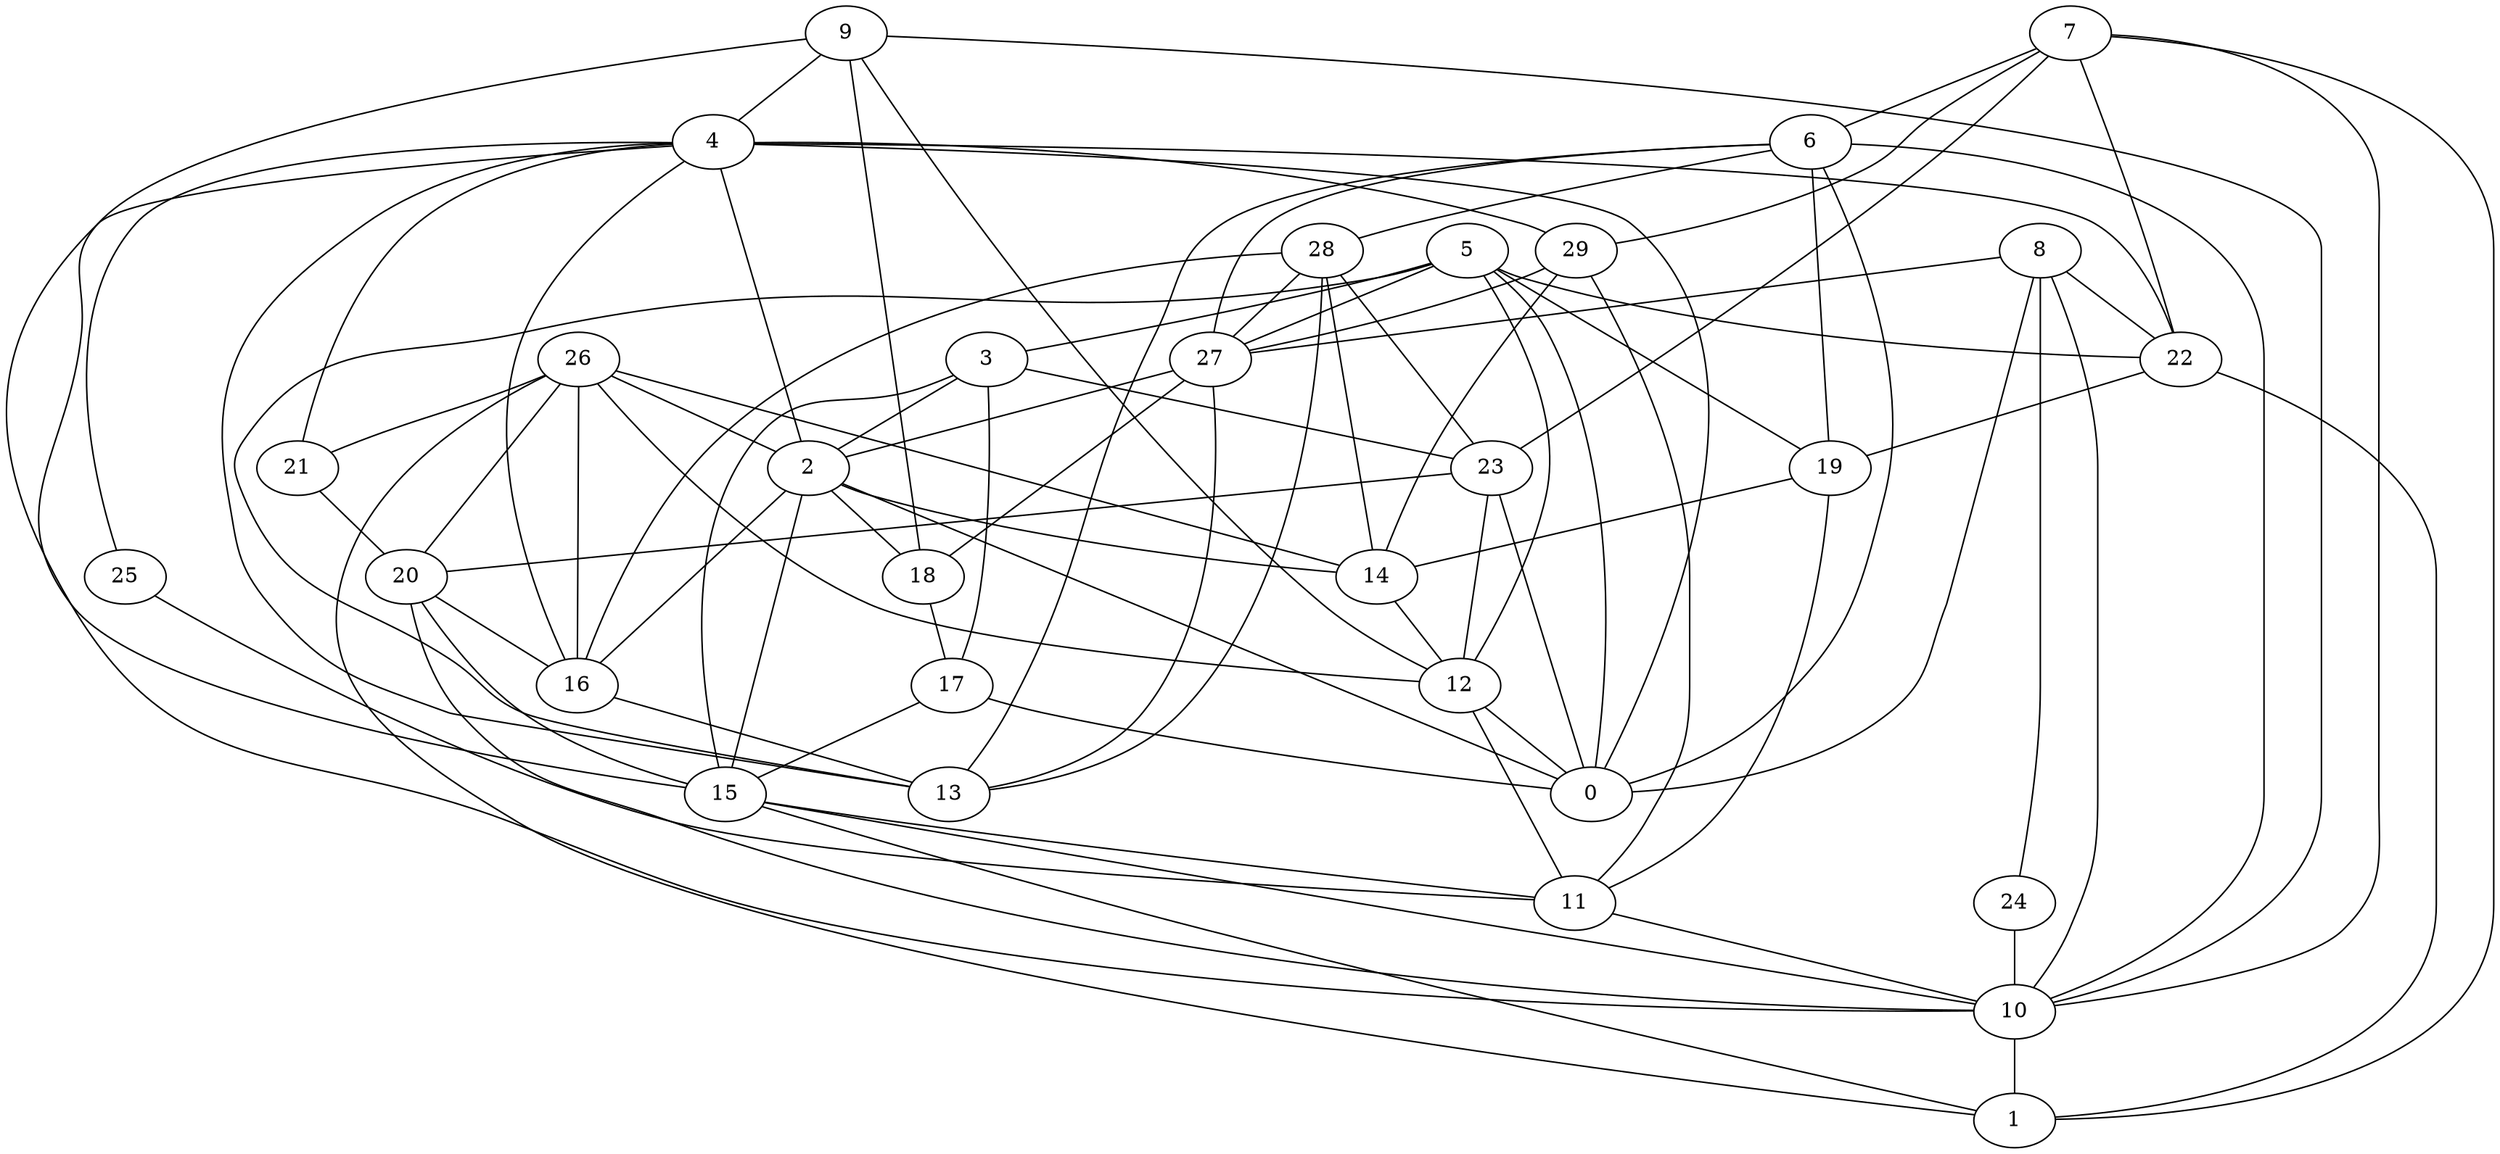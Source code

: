 digraph GG_graph {

subgraph G_graph {
edge [color = black]
"29" -> "11" [dir = none]
"15" -> "10" [dir = none]
"3" -> "23" [dir = none]
"3" -> "17" [dir = none]
"3" -> "2" [dir = none]
"6" -> "13" [dir = none]
"6" -> "10" [dir = none]
"19" -> "11" [dir = none]
"11" -> "10" [dir = none]
"26" -> "21" [dir = none]
"26" -> "2" [dir = none]
"26" -> "14" [dir = none]
"26" -> "20" [dir = none]
"26" -> "12" [dir = none]
"27" -> "18" [dir = none]
"2" -> "18" [dir = none]
"4" -> "22" [dir = none]
"4" -> "25" [dir = none]
"4" -> "0" [dir = none]
"4" -> "10" [dir = none]
"9" -> "4" [dir = none]
"9" -> "12" [dir = none]
"28" -> "16" [dir = none]
"28" -> "13" [dir = none]
"10" -> "1" [dir = none]
"7" -> "10" [dir = none]
"24" -> "10" [dir = none]
"5" -> "22" [dir = none]
"8" -> "24" [dir = none]
"20" -> "10" [dir = none]
"5" -> "3" [dir = none]
"12" -> "11" [dir = none]
"4" -> "29" [dir = none]
"12" -> "0" [dir = none]
"9" -> "10" [dir = none]
"2" -> "0" [dir = none]
"28" -> "14" [dir = none]
"4" -> "13" [dir = none]
"7" -> "22" [dir = none]
"23" -> "12" [dir = none]
"23" -> "20" [dir = none]
"27" -> "13" [dir = none]
"6" -> "27" [dir = none]
"15" -> "11" [dir = none]
"17" -> "0" [dir = none]
"5" -> "27" [dir = none]
"28" -> "27" [dir = none]
"14" -> "12" [dir = none]
"4" -> "2" [dir = none]
"27" -> "2" [dir = none]
"17" -> "15" [dir = none]
"7" -> "1" [dir = none]
"29" -> "27" [dir = none]
"2" -> "16" [dir = none]
"7" -> "23" [dir = none]
"4" -> "16" [dir = none]
"7" -> "6" [dir = none]
"2" -> "15" [dir = none]
"26" -> "1" [dir = none]
"3" -> "15" [dir = none]
"8" -> "22" [dir = none]
"5" -> "0" [dir = none]
"15" -> "1" [dir = none]
"4" -> "21" [dir = none]
"6" -> "19" [dir = none]
"5" -> "12" [dir = none]
"9" -> "15" [dir = none]
"16" -> "13" [dir = none]
"5" -> "13" [dir = none]
"2" -> "14" [dir = none]
"21" -> "20" [dir = none]
"18" -> "17" [dir = none]
"9" -> "18" [dir = none]
"5" -> "19" [dir = none]
"22" -> "19" [dir = none]
"26" -> "16" [dir = none]
"6" -> "0" [dir = none]
"8" -> "0" [dir = none]
"20" -> "15" [dir = none]
"29" -> "14" [dir = none]
"6" -> "28" [dir = none]
"23" -> "0" [dir = none]
"7" -> "29" [dir = none]
"8" -> "10" [dir = none]
"22" -> "1" [dir = none]
"19" -> "14" [dir = none]
"25" -> "11" [dir = none]
"20" -> "16" [dir = none]
"28" -> "23" [dir = none]
"8" -> "27" [dir = none]
}

}
